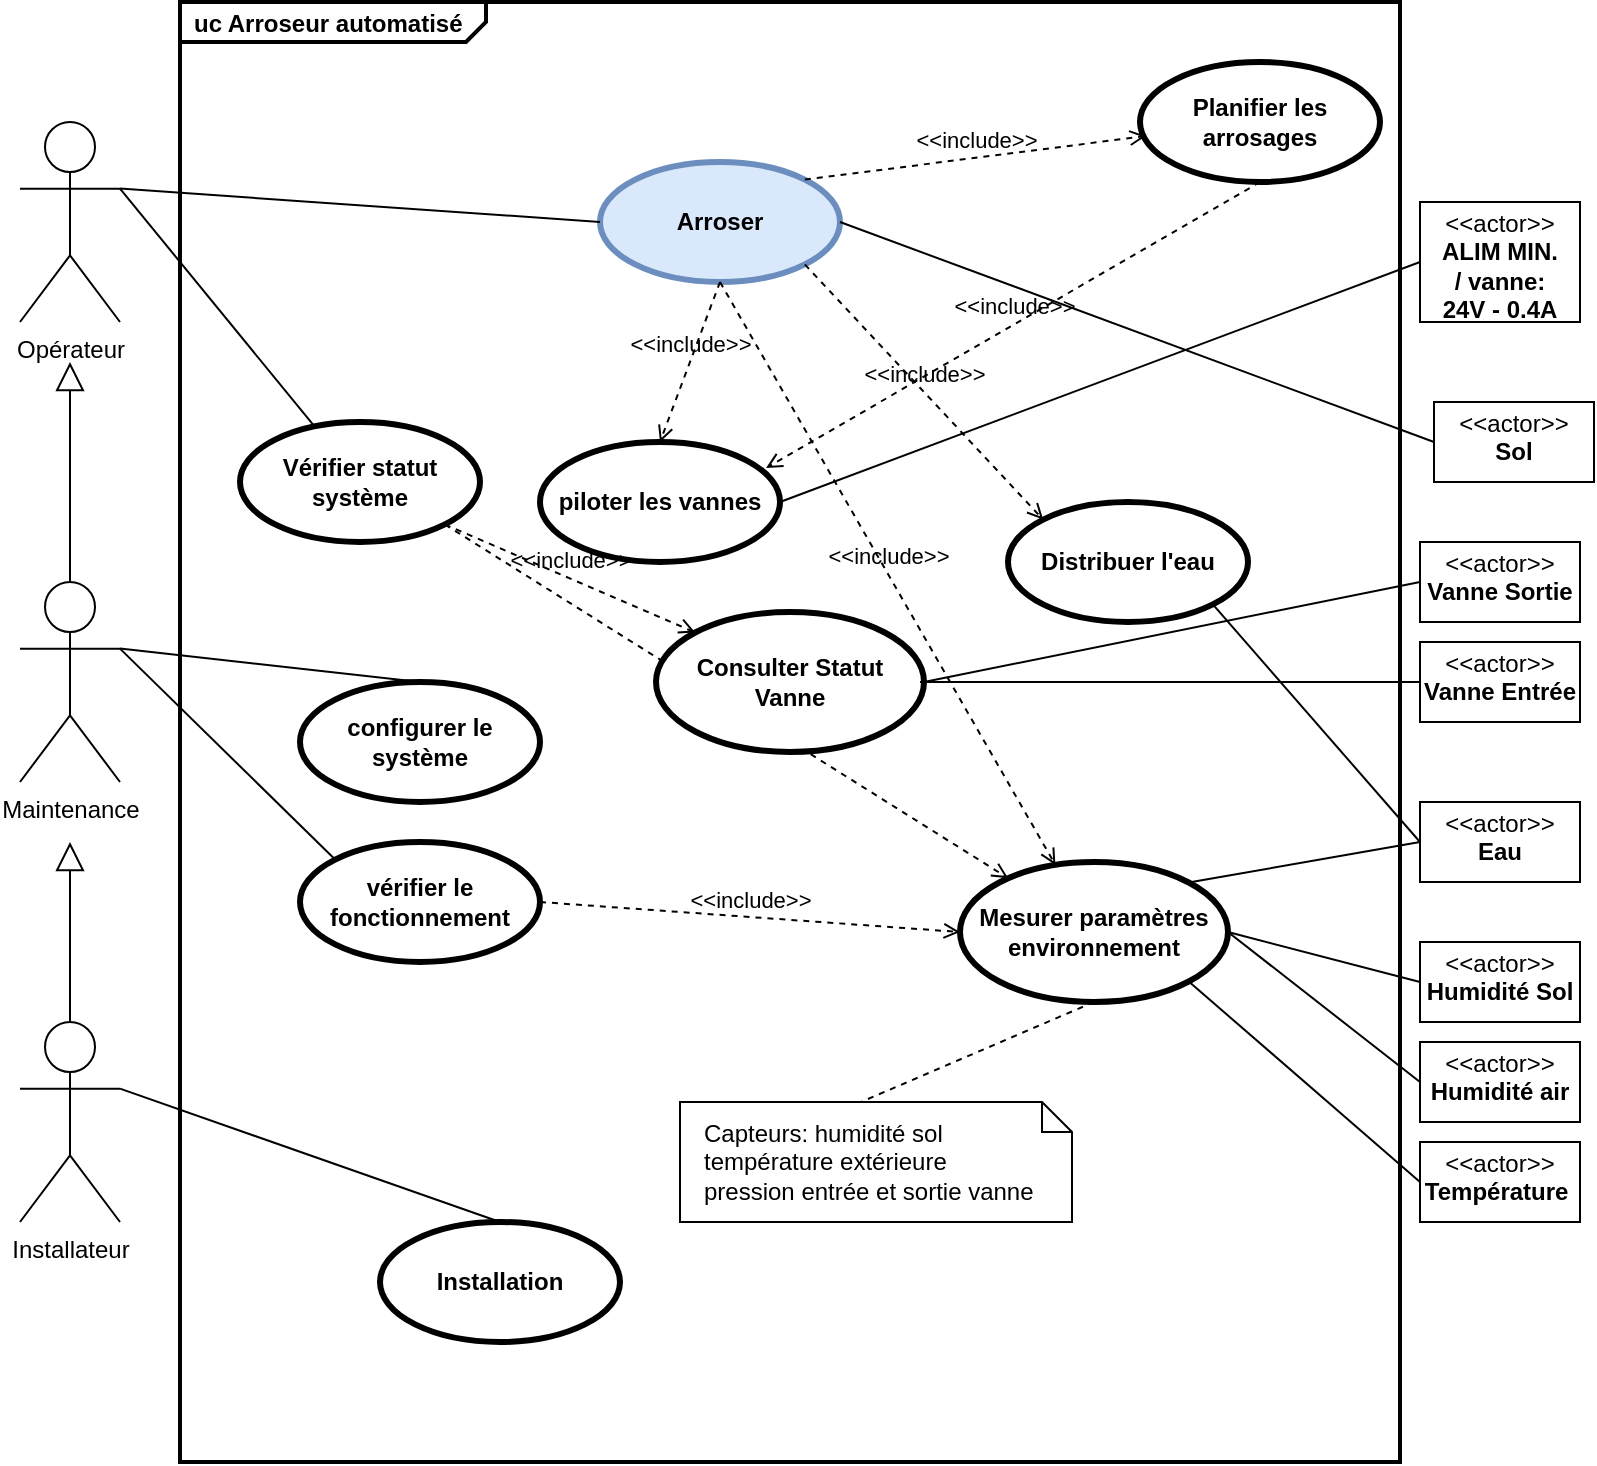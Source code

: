 <mxfile version="14.5.1" type="github">
  <diagram id="6eqYqRTth382LrduP_o_" name="Page-1">
    <mxGraphModel dx="1422" dy="1963" grid="1" gridSize="10" guides="1" tooltips="1" connect="1" arrows="1" fold="1" page="1" pageScale="1" pageWidth="827" pageHeight="1169" math="0" shadow="0">
      <root>
        <mxCell id="0" />
        <mxCell id="1" parent="0" />
        <mxCell id="ppV6EDuLgcRE_63jkB19-2" value="&lt;p style=&quot;margin: 0px ; margin-top: 4px ; margin-left: 7px ; text-align: left&quot;&gt;&lt;b&gt;uc Arroseur automatisé&lt;/b&gt;&lt;/p&gt;" style="html=1;shape=mxgraph.sysml.package;overflow=fill;labelX=153;strokeWidth=2;align=center;" parent="1" vertex="1">
          <mxGeometry x="120" y="-10" width="610" height="730" as="geometry" />
        </mxCell>
        <mxCell id="ppV6EDuLgcRE_63jkB19-3" value="Opérateur" style="shape=umlActor;html=1;verticalLabelPosition=bottom;verticalAlign=top;align=center;" parent="1" vertex="1">
          <mxGeometry x="40" y="50" width="50" height="100" as="geometry" />
        </mxCell>
        <mxCell id="ppV6EDuLgcRE_63jkB19-4" value="&lt;p style=&quot;margin: 0px ; margin-top: 4px ; text-align: center&quot;&gt;&amp;lt;&amp;lt;actor&amp;gt;&amp;gt;&lt;br&gt;&lt;b&gt;ALIM MIN.&lt;br&gt;/ vanne:&lt;br&gt;24V - 0.4A&lt;/b&gt;&lt;/p&gt;&lt;p style=&quot;margin: 0px ; margin-top: 4px ; text-align: center&quot;&gt;&lt;b&gt;&lt;br&gt;&lt;/b&gt;&lt;/p&gt;" style="shape=rect;html=1;overflow=fill;html=1;whiteSpace=wrap;align=center;" parent="1" vertex="1">
          <mxGeometry x="740" y="90" width="80" height="60" as="geometry" />
        </mxCell>
        <mxCell id="ppV6EDuLgcRE_63jkB19-5" value="&lt;p style=&quot;margin: 0px ; margin-top: 4px ; text-align: center&quot;&gt;&amp;lt;&amp;lt;actor&amp;gt;&amp;gt;&lt;br&gt;&lt;b&gt;Eau&lt;/b&gt;&lt;/p&gt;" style="shape=rect;html=1;overflow=fill;html=1;whiteSpace=wrap;align=center;" parent="1" vertex="1">
          <mxGeometry x="740" y="390" width="80" height="40" as="geometry" />
        </mxCell>
        <mxCell id="ppV6EDuLgcRE_63jkB19-6" value="&lt;p style=&quot;margin: 0px ; margin-top: 4px ; text-align: center&quot;&gt;&amp;lt;&amp;lt;actor&amp;gt;&amp;gt;&lt;br&gt;&lt;b&gt;Humidité&lt;/b&gt; &lt;b&gt;air&lt;/b&gt;&lt;/p&gt;" style="shape=rect;html=1;overflow=fill;html=1;whiteSpace=wrap;align=center;" parent="1" vertex="1">
          <mxGeometry x="740" y="510" width="80" height="40" as="geometry" />
        </mxCell>
        <mxCell id="ppV6EDuLgcRE_63jkB19-7" value="&lt;p style=&quot;margin: 0px ; margin-top: 4px ; text-align: center&quot;&gt;&amp;lt;&amp;lt;actor&amp;gt;&amp;gt;&lt;br&gt;&lt;b&gt;Température&amp;nbsp;&lt;/b&gt;&lt;/p&gt;" style="shape=rect;html=1;overflow=fill;html=1;whiteSpace=wrap;align=center;" parent="1" vertex="1">
          <mxGeometry x="740" y="560" width="80" height="40" as="geometry" />
        </mxCell>
        <mxCell id="ppV6EDuLgcRE_63jkB19-9" value="Installateur" style="shape=umlActor;html=1;verticalLabelPosition=bottom;verticalAlign=top;align=center;" parent="1" vertex="1">
          <mxGeometry x="40" y="500" width="50" height="100" as="geometry" />
        </mxCell>
        <mxCell id="ppV6EDuLgcRE_63jkB19-10" value="Maintenance" style="shape=umlActor;html=1;verticalLabelPosition=bottom;verticalAlign=top;align=center;" parent="1" vertex="1">
          <mxGeometry x="40" y="280" width="50" height="100" as="geometry" />
        </mxCell>
        <mxCell id="lcaHJXhXePBUSlSVkZVQ-3" value="" style="edgeStyle=none;html=1;endArrow=block;endFill=0;endSize=12;verticalAlign=bottom;exitX=0.5;exitY=0;exitDx=0;exitDy=0;exitPerimeter=0;" parent="1" source="ppV6EDuLgcRE_63jkB19-9" edge="1">
          <mxGeometry width="160" relative="1" as="geometry">
            <mxPoint x="70" y="460" as="sourcePoint" />
            <mxPoint x="65" y="410" as="targetPoint" />
          </mxGeometry>
        </mxCell>
        <mxCell id="lcaHJXhXePBUSlSVkZVQ-4" value="" style="edgeStyle=none;html=1;endArrow=block;endFill=0;endSize=12;verticalAlign=bottom;exitX=0.5;exitY=0;exitDx=0;exitDy=0;exitPerimeter=0;" parent="1" source="ppV6EDuLgcRE_63jkB19-10" edge="1">
          <mxGeometry width="160" relative="1" as="geometry">
            <mxPoint x="64.5" y="260" as="sourcePoint" />
            <mxPoint x="65" y="170" as="targetPoint" />
          </mxGeometry>
        </mxCell>
        <mxCell id="lcaHJXhXePBUSlSVkZVQ-5" value="Mesurer paramètres environnement" style="shape=ellipse;html=1;strokeWidth=3;fontStyle=1;whiteSpace=wrap;align=center;perimeter=ellipsePerimeter;" parent="1" vertex="1">
          <mxGeometry x="510" y="420" width="134" height="70" as="geometry" />
        </mxCell>
        <mxCell id="lcaHJXhXePBUSlSVkZVQ-7" value="Distribuer l&#39;eau" style="shape=ellipse;html=1;strokeWidth=3;fontStyle=1;whiteSpace=wrap;align=center;perimeter=ellipsePerimeter;" parent="1" vertex="1">
          <mxGeometry x="534" y="240" width="120" height="60" as="geometry" />
        </mxCell>
        <mxCell id="lcaHJXhXePBUSlSVkZVQ-8" value="" style="edgeStyle=none;html=1;endArrow=none;verticalAlign=bottom;exitX=0;exitY=0.5;exitDx=0;exitDy=0;entryX=1;entryY=0;entryDx=0;entryDy=0;" parent="1" source="ppV6EDuLgcRE_63jkB19-5" target="lcaHJXhXePBUSlSVkZVQ-5" edge="1">
          <mxGeometry width="160" relative="1" as="geometry">
            <mxPoint x="400" y="410" as="sourcePoint" />
            <mxPoint x="534" y="372" as="targetPoint" />
          </mxGeometry>
        </mxCell>
        <mxCell id="lcaHJXhXePBUSlSVkZVQ-9" value="" style="edgeStyle=none;html=1;endArrow=none;verticalAlign=bottom;exitX=0;exitY=0.5;exitDx=0;exitDy=0;entryX=1;entryY=1;entryDx=0;entryDy=0;" parent="1" source="ppV6EDuLgcRE_63jkB19-5" target="lcaHJXhXePBUSlSVkZVQ-7" edge="1">
          <mxGeometry width="160" relative="1" as="geometry">
            <mxPoint x="750" y="420" as="sourcePoint" />
            <mxPoint x="544" y="382" as="targetPoint" />
          </mxGeometry>
        </mxCell>
        <mxCell id="lcaHJXhXePBUSlSVkZVQ-10" value="" style="edgeStyle=none;html=1;endArrow=none;verticalAlign=bottom;entryX=0;entryY=0.5;entryDx=0;entryDy=0;exitX=1;exitY=0.5;exitDx=0;exitDy=0;" parent="1" source="lcaHJXhXePBUSlSVkZVQ-5" target="ppV6EDuLgcRE_63jkB19-6" edge="1">
          <mxGeometry width="160" relative="1" as="geometry">
            <mxPoint x="400" y="410" as="sourcePoint" />
            <mxPoint x="560" y="410" as="targetPoint" />
          </mxGeometry>
        </mxCell>
        <mxCell id="lcaHJXhXePBUSlSVkZVQ-11" value="Arroser" style="shape=ellipse;html=1;strokeWidth=3;fontStyle=1;whiteSpace=wrap;align=center;perimeter=ellipsePerimeter;fillColor=#dae8fc;strokeColor=#6c8ebf;" parent="1" vertex="1">
          <mxGeometry x="330" y="70" width="120" height="60" as="geometry" />
        </mxCell>
        <mxCell id="lcaHJXhXePBUSlSVkZVQ-12" value="&amp;lt;&amp;lt;include&amp;gt;&amp;gt;" style="edgeStyle=none;html=1;endArrow=open;verticalAlign=bottom;dashed=1;labelBackgroundColor=none;exitX=1;exitY=1;exitDx=0;exitDy=0;entryX=0;entryY=0;entryDx=0;entryDy=0;" parent="1" source="lcaHJXhXePBUSlSVkZVQ-11" target="lcaHJXhXePBUSlSVkZVQ-7" edge="1">
          <mxGeometry width="160" relative="1" as="geometry">
            <mxPoint x="400" y="410" as="sourcePoint" />
            <mxPoint x="560" y="410" as="targetPoint" />
          </mxGeometry>
        </mxCell>
        <mxCell id="lcaHJXhXePBUSlSVkZVQ-13" value="&amp;lt;&amp;lt;include&amp;gt;&amp;gt;" style="edgeStyle=none;html=1;endArrow=open;verticalAlign=bottom;dashed=1;labelBackgroundColor=none;exitX=0.5;exitY=1;exitDx=0;exitDy=0;" parent="1" source="lcaHJXhXePBUSlSVkZVQ-11" target="lcaHJXhXePBUSlSVkZVQ-5" edge="1">
          <mxGeometry width="160" relative="1" as="geometry">
            <mxPoint x="452.426" y="91.213" as="sourcePoint" />
            <mxPoint x="474" y="330" as="targetPoint" />
          </mxGeometry>
        </mxCell>
        <mxCell id="lcaHJXhXePBUSlSVkZVQ-14" value="Planifier les arrosages" style="shape=ellipse;html=1;strokeWidth=3;fontStyle=1;whiteSpace=wrap;align=center;perimeter=ellipsePerimeter;" parent="1" vertex="1">
          <mxGeometry x="600" y="20" width="120" height="60" as="geometry" />
        </mxCell>
        <mxCell id="lcaHJXhXePBUSlSVkZVQ-15" style="edgeStyle=none;rounded=0;orthogonalLoop=1;jettySize=auto;html=1;exitX=0.5;exitY=0;exitDx=0;exitDy=0;" parent="1" source="lcaHJXhXePBUSlSVkZVQ-14" target="lcaHJXhXePBUSlSVkZVQ-14" edge="1">
          <mxGeometry relative="1" as="geometry" />
        </mxCell>
        <mxCell id="lcaHJXhXePBUSlSVkZVQ-16" value="" style="edgeStyle=none;html=1;endArrow=none;verticalAlign=bottom;exitX=1;exitY=0.333;exitDx=0;exitDy=0;exitPerimeter=0;entryX=0;entryY=0.5;entryDx=0;entryDy=0;" parent="1" source="ppV6EDuLgcRE_63jkB19-3" edge="1" target="lcaHJXhXePBUSlSVkZVQ-11">
          <mxGeometry width="160" relative="1" as="geometry">
            <mxPoint x="560" y="50" as="sourcePoint" />
            <mxPoint x="400" y="60" as="targetPoint" />
          </mxGeometry>
        </mxCell>
        <mxCell id="lcaHJXhXePBUSlSVkZVQ-18" value="Installation" style="shape=ellipse;html=1;strokeWidth=3;fontStyle=1;whiteSpace=wrap;align=center;perimeter=ellipsePerimeter;" parent="1" vertex="1">
          <mxGeometry x="220" y="600" width="120" height="60" as="geometry" />
        </mxCell>
        <mxCell id="lcaHJXhXePBUSlSVkZVQ-19" value="configurer le système" style="shape=ellipse;html=1;strokeWidth=3;fontStyle=1;whiteSpace=wrap;align=center;perimeter=ellipsePerimeter;" parent="1" vertex="1">
          <mxGeometry x="180" y="330" width="120" height="60" as="geometry" />
        </mxCell>
        <mxCell id="lcaHJXhXePBUSlSVkZVQ-21" value="" style="edgeStyle=none;html=1;endArrow=none;verticalAlign=bottom;exitX=1;exitY=0.333;exitDx=0;exitDy=0;exitPerimeter=0;entryX=0.5;entryY=0;entryDx=0;entryDy=0;" parent="1" source="ppV6EDuLgcRE_63jkB19-10" target="lcaHJXhXePBUSlSVkZVQ-19" edge="1">
          <mxGeometry width="160" relative="1" as="geometry">
            <mxPoint x="430" y="430" as="sourcePoint" />
            <mxPoint x="590" y="430" as="targetPoint" />
          </mxGeometry>
        </mxCell>
        <mxCell id="lcaHJXhXePBUSlSVkZVQ-22" value="" style="edgeStyle=none;html=1;endArrow=none;verticalAlign=bottom;exitX=1;exitY=0.333;exitDx=0;exitDy=0;exitPerimeter=0;entryX=0.5;entryY=0;entryDx=0;entryDy=0;" parent="1" source="ppV6EDuLgcRE_63jkB19-9" target="lcaHJXhXePBUSlSVkZVQ-18" edge="1">
          <mxGeometry width="160" relative="1" as="geometry">
            <mxPoint x="430" y="430" as="sourcePoint" />
            <mxPoint x="590" y="430" as="targetPoint" />
          </mxGeometry>
        </mxCell>
        <mxCell id="lcaHJXhXePBUSlSVkZVQ-23" value="" style="edgeStyle=none;html=1;endArrow=none;verticalAlign=bottom;entryX=0;entryY=0.5;entryDx=0;entryDy=0;exitX=1;exitY=1;exitDx=0;exitDy=0;" parent="1" source="lcaHJXhXePBUSlSVkZVQ-5" target="ppV6EDuLgcRE_63jkB19-7" edge="1">
          <mxGeometry width="160" relative="1" as="geometry">
            <mxPoint x="474" y="590" as="sourcePoint" />
            <mxPoint x="590" y="510" as="targetPoint" />
          </mxGeometry>
        </mxCell>
        <mxCell id="lcaHJXhXePBUSlSVkZVQ-24" value="piloter les vannes" style="shape=ellipse;html=1;strokeWidth=3;fontStyle=1;whiteSpace=wrap;align=center;perimeter=ellipsePerimeter;" parent="1" vertex="1">
          <mxGeometry x="300" y="210" width="120" height="60" as="geometry" />
        </mxCell>
        <mxCell id="lcaHJXhXePBUSlSVkZVQ-28" value="Vérifier statut système" style="shape=ellipse;html=1;strokeWidth=3;fontStyle=1;whiteSpace=wrap;align=center;perimeter=ellipsePerimeter;" parent="1" vertex="1">
          <mxGeometry x="150" y="200" width="120" height="60" as="geometry" />
        </mxCell>
        <mxCell id="lcaHJXhXePBUSlSVkZVQ-29" value="" style="edgeStyle=none;html=1;endArrow=none;verticalAlign=bottom;exitX=1;exitY=0.333;exitDx=0;exitDy=0;exitPerimeter=0;" parent="1" source="ppV6EDuLgcRE_63jkB19-3" target="lcaHJXhXePBUSlSVkZVQ-28" edge="1">
          <mxGeometry width="160" relative="1" as="geometry">
            <mxPoint x="100" y="93.333" as="sourcePoint" />
            <mxPoint x="220" y="120" as="targetPoint" />
          </mxGeometry>
        </mxCell>
        <mxCell id="lcaHJXhXePBUSlSVkZVQ-34" value="&amp;lt;&amp;lt;include&amp;gt;&amp;gt;" style="edgeStyle=none;html=1;endArrow=open;verticalAlign=bottom;dashed=1;labelBackgroundColor=none;exitX=0.5;exitY=1;exitDx=0;exitDy=0;entryX=0.5;entryY=0;entryDx=0;entryDy=0;" parent="1" source="lcaHJXhXePBUSlSVkZVQ-11" target="lcaHJXhXePBUSlSVkZVQ-24" edge="1">
          <mxGeometry width="160" relative="1" as="geometry">
            <mxPoint x="410" y="100" as="sourcePoint" />
            <mxPoint x="484" y="340" as="targetPoint" />
          </mxGeometry>
        </mxCell>
        <mxCell id="lcaHJXhXePBUSlSVkZVQ-35" value="vérifier le fonctionnement" style="shape=ellipse;html=1;strokeWidth=3;fontStyle=1;whiteSpace=wrap;align=center;perimeter=ellipsePerimeter;" parent="1" vertex="1">
          <mxGeometry x="180" y="410" width="120" height="60" as="geometry" />
        </mxCell>
        <mxCell id="lcaHJXhXePBUSlSVkZVQ-36" value="" style="edgeStyle=none;html=1;endArrow=none;verticalAlign=bottom;exitX=1;exitY=0.333;exitDx=0;exitDy=0;exitPerimeter=0;entryX=0;entryY=0;entryDx=0;entryDy=0;" parent="1" source="ppV6EDuLgcRE_63jkB19-10" target="lcaHJXhXePBUSlSVkZVQ-35" edge="1">
          <mxGeometry width="160" relative="1" as="geometry">
            <mxPoint x="100" y="323.333" as="sourcePoint" />
            <mxPoint x="250" y="340" as="targetPoint" />
          </mxGeometry>
        </mxCell>
        <mxCell id="lcaHJXhXePBUSlSVkZVQ-38" value="" style="edgeStyle=none;html=1;endArrow=none;verticalAlign=bottom;exitX=0;exitY=0.5;exitDx=0;exitDy=0;entryX=1;entryY=0.5;entryDx=0;entryDy=0;" parent="1" source="ppV6EDuLgcRE_63jkB19-4" target="lcaHJXhXePBUSlSVkZVQ-24" edge="1">
          <mxGeometry width="160" relative="1" as="geometry">
            <mxPoint x="750" y="420" as="sourcePoint" />
            <mxPoint x="544" y="382" as="targetPoint" />
          </mxGeometry>
        </mxCell>
        <mxCell id="lcaHJXhXePBUSlSVkZVQ-44" value="&amp;lt;&amp;lt;include&amp;gt;&amp;gt;" style="edgeStyle=none;html=1;endArrow=open;verticalAlign=bottom;dashed=1;labelBackgroundColor=none;exitX=1;exitY=1;exitDx=0;exitDy=0;" parent="1" source="lcaHJXhXePBUSlSVkZVQ-28" target="lcaHJXhXePBUSlSVkZVQ-5" edge="1">
          <mxGeometry width="160" relative="1" as="geometry">
            <mxPoint x="262.426" y="261.213" as="sourcePoint" />
            <mxPoint x="424" y="370" as="targetPoint" />
          </mxGeometry>
        </mxCell>
        <mxCell id="lcaHJXhXePBUSlSVkZVQ-46" value="&amp;lt;&amp;lt;include&amp;gt;&amp;gt;" style="edgeStyle=none;html=1;endArrow=open;verticalAlign=bottom;dashed=1;labelBackgroundColor=none;exitX=0.5;exitY=1;exitDx=0;exitDy=0;entryX=0.942;entryY=0.217;entryDx=0;entryDy=0;entryPerimeter=0;" parent="1" source="lcaHJXhXePBUSlSVkZVQ-14" target="lcaHJXhXePBUSlSVkZVQ-24" edge="1">
          <mxGeometry width="160" relative="1" as="geometry">
            <mxPoint x="410" y="100" as="sourcePoint" />
            <mxPoint x="370" y="220" as="targetPoint" />
          </mxGeometry>
        </mxCell>
        <mxCell id="lcaHJXhXePBUSlSVkZVQ-47" value="&amp;lt;&amp;lt;include&amp;gt;&amp;gt;" style="edgeStyle=none;html=1;endArrow=open;verticalAlign=bottom;dashed=1;labelBackgroundColor=none;entryX=0.025;entryY=0.617;entryDx=0;entryDy=0;entryPerimeter=0;exitX=1;exitY=0;exitDx=0;exitDy=0;" parent="1" source="lcaHJXhXePBUSlSVkZVQ-11" target="lcaHJXhXePBUSlSVkZVQ-14" edge="1">
          <mxGeometry width="160" relative="1" as="geometry">
            <mxPoint x="350" y="120" as="sourcePoint" />
            <mxPoint x="327.574" y="228.787" as="targetPoint" />
            <Array as="points" />
          </mxGeometry>
        </mxCell>
        <mxCell id="lcaHJXhXePBUSlSVkZVQ-48" value="&amp;lt;&amp;lt;include&amp;gt;&amp;gt;" style="edgeStyle=none;html=1;endArrow=open;verticalAlign=bottom;dashed=1;labelBackgroundColor=none;exitX=1;exitY=0.5;exitDx=0;exitDy=0;entryX=0;entryY=0.5;entryDx=0;entryDy=0;" parent="1" source="lcaHJXhXePBUSlSVkZVQ-35" target="lcaHJXhXePBUSlSVkZVQ-5" edge="1">
          <mxGeometry width="160" relative="1" as="geometry">
            <mxPoint x="262.426" y="261.213" as="sourcePoint" />
            <mxPoint x="441.574" y="468.787" as="targetPoint" />
          </mxGeometry>
        </mxCell>
        <mxCell id="lcaHJXhXePBUSlSVkZVQ-52" value="&lt;p style=&quot;margin: 0px ; margin-top: 4px ; text-align: center&quot;&gt;&amp;lt;&amp;lt;actor&amp;gt;&amp;gt;&lt;br&gt;&lt;b&gt;Sol&lt;/b&gt;&lt;/p&gt;" style="shape=rect;html=1;overflow=fill;html=1;whiteSpace=wrap;align=center;" parent="1" vertex="1">
          <mxGeometry x="747" y="190" width="80" height="40" as="geometry" />
        </mxCell>
        <mxCell id="lcaHJXhXePBUSlSVkZVQ-55" value="" style="edgeStyle=none;html=1;endArrow=none;verticalAlign=bottom;exitX=1;exitY=0.5;exitDx=0;exitDy=0;entryX=0;entryY=0.5;entryDx=0;entryDy=0;" parent="1" source="lcaHJXhXePBUSlSVkZVQ-11" target="lcaHJXhXePBUSlSVkZVQ-52" edge="1">
          <mxGeometry width="160" relative="1" as="geometry">
            <mxPoint x="534" y="53.333" as="sourcePoint" />
            <mxPoint x="844" y="30" as="targetPoint" />
          </mxGeometry>
        </mxCell>
        <mxCell id="Nn6LtOXa8Ds1HymFLCa2-1" value="Capteurs: humidité sol&lt;br&gt;température extérieure&lt;br&gt;pression entrée et sortie vanne" style="shape=note;size=15;align=left;spacingLeft=10;html=1;whiteSpace=wrap;" parent="1" vertex="1">
          <mxGeometry x="370" y="540" width="196" height="60" as="geometry" />
        </mxCell>
        <mxCell id="Nn6LtOXa8Ds1HymFLCa2-2" value="" style="endArrow=none;dashed=1;html=1;entryX=0;entryY=0;entryDx=90.5;entryDy=0;entryPerimeter=0;exitX=0.5;exitY=1;exitDx=0;exitDy=0;" parent="1" source="lcaHJXhXePBUSlSVkZVQ-5" target="Nn6LtOXa8Ds1HymFLCa2-1" edge="1">
          <mxGeometry width="50" height="50" relative="1" as="geometry">
            <mxPoint x="250" y="550" as="sourcePoint" />
            <mxPoint x="300" y="500" as="targetPoint" />
          </mxGeometry>
        </mxCell>
        <mxCell id="yO5_BVTCs1b0pqYazBWt-2" style="rounded=0;orthogonalLoop=1;jettySize=auto;html=1;exitX=0;exitY=0.5;exitDx=0;exitDy=0;entryX=1;entryY=0.5;entryDx=0;entryDy=0;endArrow=none;endFill=0;" parent="1" source="yO5_BVTCs1b0pqYazBWt-1" target="lcaHJXhXePBUSlSVkZVQ-5" edge="1">
          <mxGeometry relative="1" as="geometry" />
        </mxCell>
        <mxCell id="yO5_BVTCs1b0pqYazBWt-1" value="&lt;p style=&quot;margin: 0px ; margin-top: 4px ; text-align: center&quot;&gt;&amp;lt;&amp;lt;actor&amp;gt;&amp;gt;&lt;br&gt;&lt;b&gt;Humidité Sol&lt;/b&gt;&lt;/p&gt;" style="shape=rect;html=1;overflow=fill;html=1;whiteSpace=wrap;align=center;" parent="1" vertex="1">
          <mxGeometry x="740" y="460" width="80" height="40" as="geometry" />
        </mxCell>
        <mxCell id="yO5_BVTCs1b0pqYazBWt-3" value="Consulter Statut &lt;br&gt;Vanne" style="shape=ellipse;html=1;strokeWidth=3;fontStyle=1;whiteSpace=wrap;align=center;perimeter=ellipsePerimeter;" parent="1" vertex="1">
          <mxGeometry x="358" y="295" width="134" height="70" as="geometry" />
        </mxCell>
        <mxCell id="yO5_BVTCs1b0pqYazBWt-7" style="edgeStyle=none;rounded=0;orthogonalLoop=1;jettySize=auto;html=1;exitX=0;exitY=0.5;exitDx=0;exitDy=0;entryX=1;entryY=0.5;entryDx=0;entryDy=0;endArrow=none;endFill=0;strokeColor=#000000;" parent="1" source="yO5_BVTCs1b0pqYazBWt-5" target="yO5_BVTCs1b0pqYazBWt-3" edge="1">
          <mxGeometry relative="1" as="geometry" />
        </mxCell>
        <mxCell id="yO5_BVTCs1b0pqYazBWt-5" value="&lt;p style=&quot;margin: 0px ; margin-top: 4px ; text-align: center&quot;&gt;&amp;lt;&amp;lt;actor&amp;gt;&amp;gt;&lt;br&gt;&lt;b&gt;Vanne Sortie&lt;/b&gt;&lt;br&gt;&lt;/p&gt;" style="shape=rect;html=1;overflow=fill;html=1;whiteSpace=wrap;align=center;" parent="1" vertex="1">
          <mxGeometry x="740" y="260" width="80" height="40" as="geometry" />
        </mxCell>
        <mxCell id="yO5_BVTCs1b0pqYazBWt-8" style="edgeStyle=none;rounded=0;orthogonalLoop=1;jettySize=auto;html=1;exitX=0;exitY=0.5;exitDx=0;exitDy=0;endArrow=none;endFill=0;strokeColor=#000000;" parent="1" source="yO5_BVTCs1b0pqYazBWt-6" edge="1">
          <mxGeometry relative="1" as="geometry">
            <mxPoint x="490" y="330" as="targetPoint" />
          </mxGeometry>
        </mxCell>
        <mxCell id="yO5_BVTCs1b0pqYazBWt-6" value="&lt;p style=&quot;margin: 0px ; margin-top: 4px ; text-align: center&quot;&gt;&amp;lt;&amp;lt;actor&amp;gt;&amp;gt;&lt;br&gt;&lt;b&gt;Vanne Entrée&lt;/b&gt;&lt;br&gt;&lt;/p&gt;" style="shape=rect;html=1;overflow=fill;html=1;whiteSpace=wrap;align=center;" parent="1" vertex="1">
          <mxGeometry x="740" y="310" width="80" height="40" as="geometry" />
        </mxCell>
        <mxCell id="yO5_BVTCs1b0pqYazBWt-9" value="&amp;lt;&amp;lt;include&amp;gt;&amp;gt;" style="edgeStyle=none;html=1;endArrow=open;verticalAlign=bottom;dashed=1;labelBackgroundColor=none;exitX=1;exitY=1;exitDx=0;exitDy=0;entryX=0;entryY=0;entryDx=0;entryDy=0;" parent="1" source="lcaHJXhXePBUSlSVkZVQ-28" target="yO5_BVTCs1b0pqYazBWt-3" edge="1">
          <mxGeometry width="160" relative="1" as="geometry">
            <mxPoint x="262.426" y="261.213" as="sourcePoint" />
            <mxPoint x="429.624" y="460.251" as="targetPoint" />
          </mxGeometry>
        </mxCell>
      </root>
    </mxGraphModel>
  </diagram>
</mxfile>
